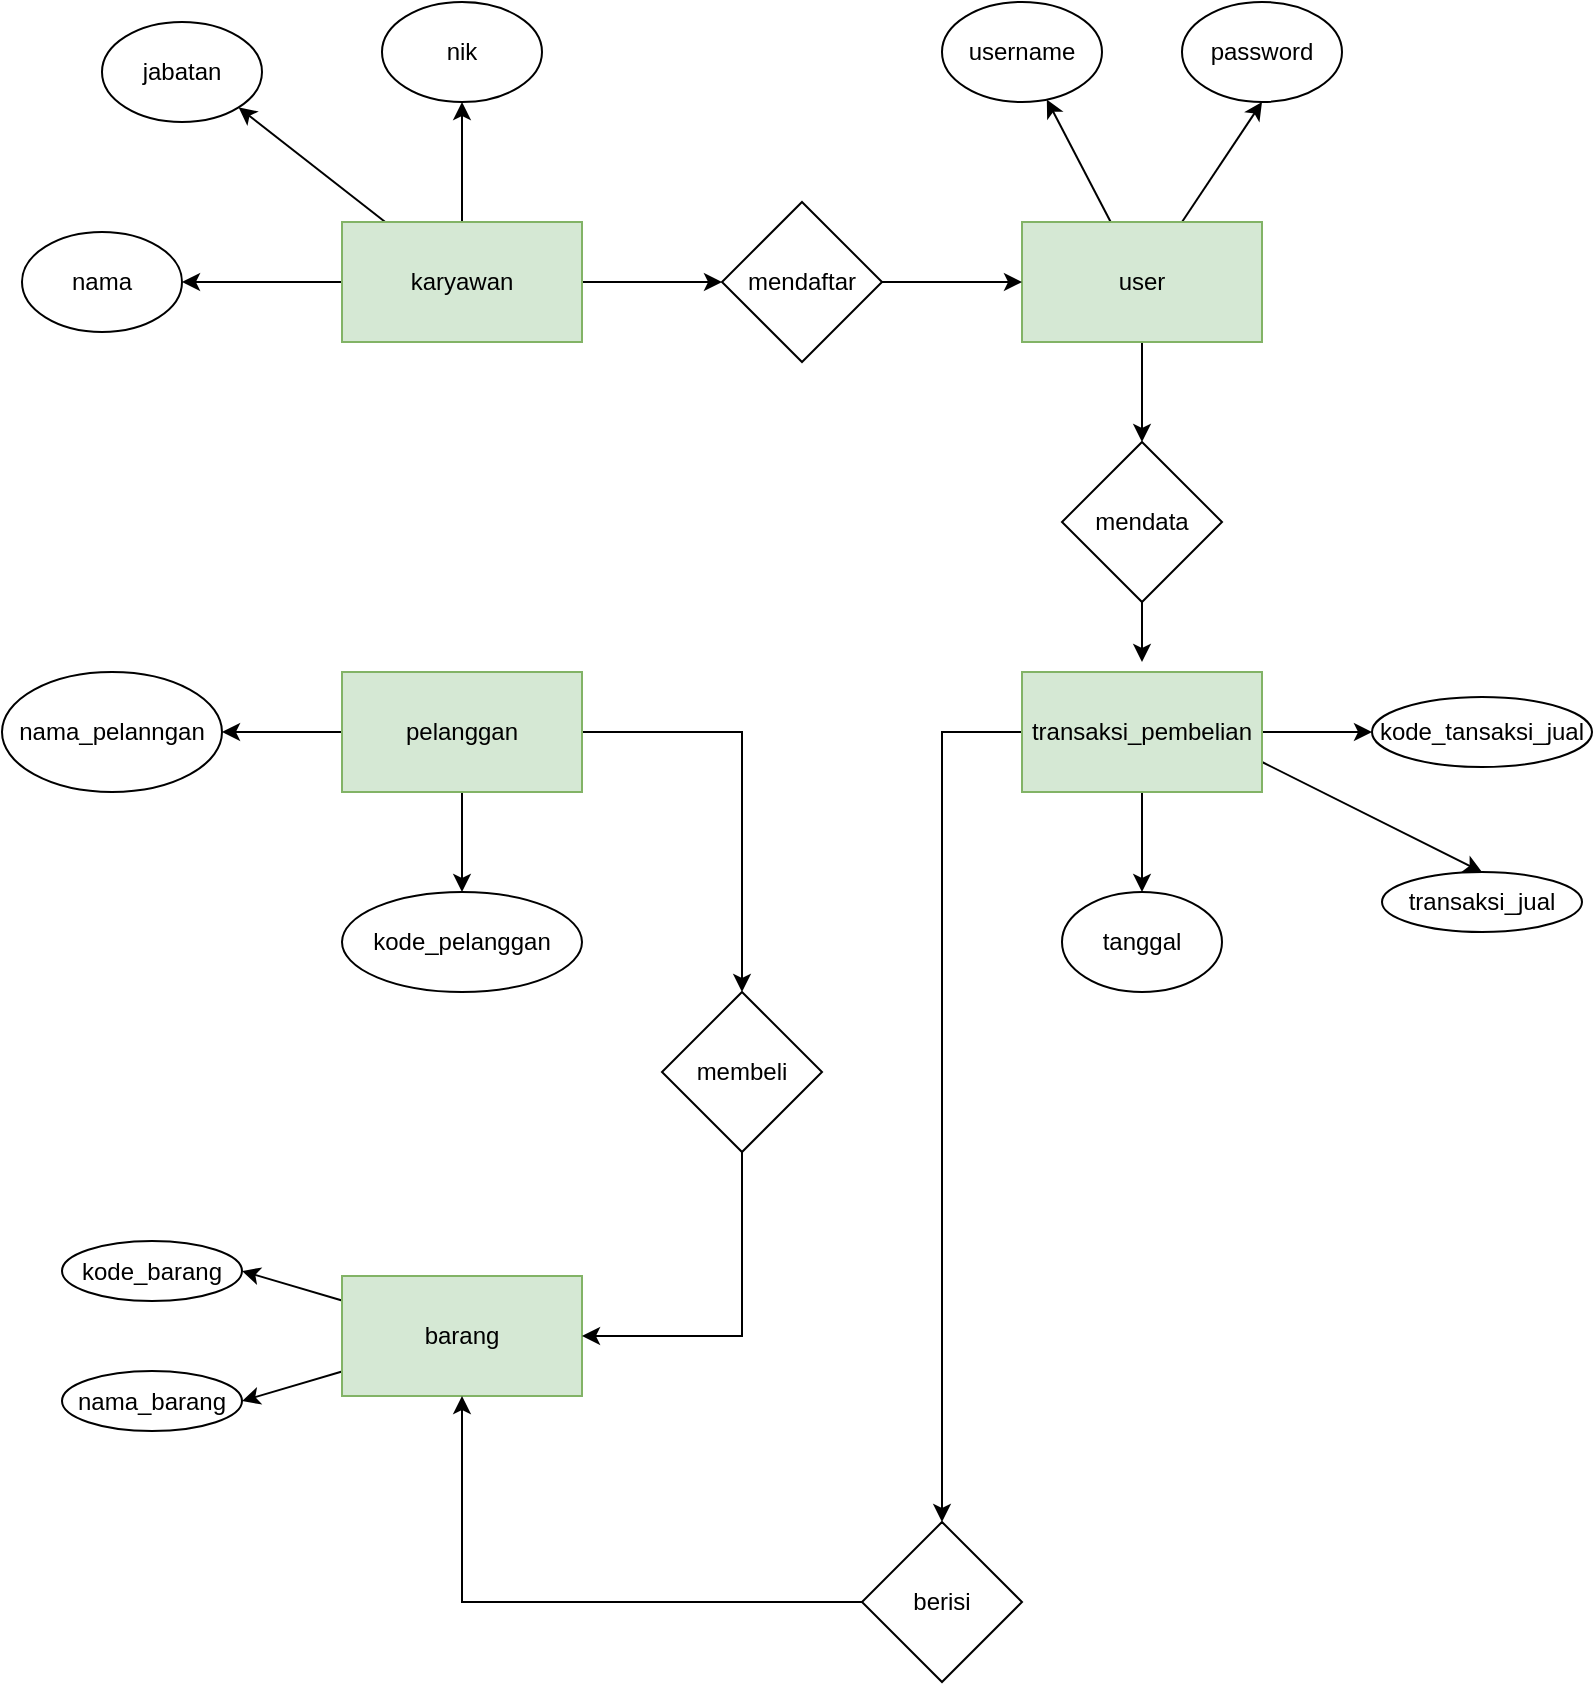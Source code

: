 <mxfile version="20.2.8" type="github">
  <diagram id="R2lEEEUBdFMjLlhIrx00" name="Page-1">
    <mxGraphModel dx="1578" dy="895" grid="1" gridSize="10" guides="1" tooltips="1" connect="1" arrows="1" fold="1" page="1" pageScale="1" pageWidth="850" pageHeight="1100" math="0" shadow="0" extFonts="Permanent Marker^https://fonts.googleapis.com/css?family=Permanent+Marker">
      <root>
        <mxCell id="0" />
        <mxCell id="1" parent="0" />
        <mxCell id="De6JqjMIoli-sQPpnktw-12" style="edgeStyle=none;rounded=0;orthogonalLoop=1;jettySize=auto;html=1;exitX=0;exitY=0.5;exitDx=0;exitDy=0;entryX=1;entryY=0.5;entryDx=0;entryDy=0;strokeColor=default;" edge="1" parent="1" source="De6JqjMIoli-sQPpnktw-1" target="De6JqjMIoli-sQPpnktw-3">
          <mxGeometry relative="1" as="geometry" />
        </mxCell>
        <mxCell id="De6JqjMIoli-sQPpnktw-13" style="edgeStyle=none;rounded=0;orthogonalLoop=1;jettySize=auto;html=1;exitX=0.5;exitY=0;exitDx=0;exitDy=0;entryX=0.5;entryY=1;entryDx=0;entryDy=0;strokeColor=default;" edge="1" parent="1" source="De6JqjMIoli-sQPpnktw-1" target="De6JqjMIoli-sQPpnktw-2">
          <mxGeometry relative="1" as="geometry" />
        </mxCell>
        <mxCell id="De6JqjMIoli-sQPpnktw-14" style="edgeStyle=none;rounded=0;orthogonalLoop=1;jettySize=auto;html=1;entryX=1;entryY=1;entryDx=0;entryDy=0;strokeColor=default;" edge="1" parent="1" source="De6JqjMIoli-sQPpnktw-1" target="De6JqjMIoli-sQPpnktw-4">
          <mxGeometry relative="1" as="geometry" />
        </mxCell>
        <mxCell id="De6JqjMIoli-sQPpnktw-36" style="edgeStyle=none;rounded=0;orthogonalLoop=1;jettySize=auto;html=1;exitX=1;exitY=0.5;exitDx=0;exitDy=0;entryX=0;entryY=0.5;entryDx=0;entryDy=0;strokeColor=default;" edge="1" parent="1" source="De6JqjMIoli-sQPpnktw-1" target="De6JqjMIoli-sQPpnktw-35">
          <mxGeometry relative="1" as="geometry" />
        </mxCell>
        <mxCell id="De6JqjMIoli-sQPpnktw-1" value="karyawan" style="rounded=0;whiteSpace=wrap;html=1;fillColor=#d5e8d4;strokeColor=#82b366;" vertex="1" parent="1">
          <mxGeometry x="199" y="150" width="120" height="60" as="geometry" />
        </mxCell>
        <mxCell id="De6JqjMIoli-sQPpnktw-2" value="nik" style="ellipse;whiteSpace=wrap;html=1;" vertex="1" parent="1">
          <mxGeometry x="219" y="40" width="80" height="50" as="geometry" />
        </mxCell>
        <mxCell id="De6JqjMIoli-sQPpnktw-3" value="nama" style="ellipse;whiteSpace=wrap;html=1;" vertex="1" parent="1">
          <mxGeometry x="39" y="155" width="80" height="50" as="geometry" />
        </mxCell>
        <mxCell id="De6JqjMIoli-sQPpnktw-4" value="jabatan" style="ellipse;whiteSpace=wrap;html=1;" vertex="1" parent="1">
          <mxGeometry x="79" y="50" width="80" height="50" as="geometry" />
        </mxCell>
        <mxCell id="De6JqjMIoli-sQPpnktw-18" style="edgeStyle=none;rounded=0;orthogonalLoop=1;jettySize=auto;html=1;entryX=1;entryY=0.5;entryDx=0;entryDy=0;strokeColor=default;" edge="1" parent="1" source="De6JqjMIoli-sQPpnktw-15" target="De6JqjMIoli-sQPpnktw-16">
          <mxGeometry relative="1" as="geometry" />
        </mxCell>
        <mxCell id="De6JqjMIoli-sQPpnktw-19" style="edgeStyle=none;rounded=0;orthogonalLoop=1;jettySize=auto;html=1;exitX=0.5;exitY=1;exitDx=0;exitDy=0;entryX=0.5;entryY=0;entryDx=0;entryDy=0;strokeColor=default;" edge="1" parent="1" source="De6JqjMIoli-sQPpnktw-15" target="De6JqjMIoli-sQPpnktw-17">
          <mxGeometry relative="1" as="geometry" />
        </mxCell>
        <mxCell id="De6JqjMIoli-sQPpnktw-47" style="edgeStyle=none;rounded=0;orthogonalLoop=1;jettySize=auto;html=1;strokeColor=default;" edge="1" parent="1" source="De6JqjMIoli-sQPpnktw-15" target="De6JqjMIoli-sQPpnktw-46">
          <mxGeometry relative="1" as="geometry">
            <Array as="points">
              <mxPoint x="399" y="405" />
            </Array>
          </mxGeometry>
        </mxCell>
        <mxCell id="De6JqjMIoli-sQPpnktw-15" value="pelanggan" style="rounded=0;whiteSpace=wrap;html=1;fillColor=#d5e8d4;strokeColor=#82b366;" vertex="1" parent="1">
          <mxGeometry x="199" y="375" width="120" height="60" as="geometry" />
        </mxCell>
        <mxCell id="De6JqjMIoli-sQPpnktw-16" value="nama_pelanngan" style="ellipse;whiteSpace=wrap;html=1;" vertex="1" parent="1">
          <mxGeometry x="29" y="375" width="110" height="60" as="geometry" />
        </mxCell>
        <mxCell id="De6JqjMIoli-sQPpnktw-17" value="kode_pelanggan" style="ellipse;whiteSpace=wrap;html=1;" vertex="1" parent="1">
          <mxGeometry x="199" y="485" width="120" height="50" as="geometry" />
        </mxCell>
        <mxCell id="De6JqjMIoli-sQPpnktw-23" style="edgeStyle=none;rounded=0;orthogonalLoop=1;jettySize=auto;html=1;strokeColor=default;" edge="1" parent="1" source="De6JqjMIoli-sQPpnktw-20" target="De6JqjMIoli-sQPpnktw-21">
          <mxGeometry relative="1" as="geometry" />
        </mxCell>
        <mxCell id="De6JqjMIoli-sQPpnktw-24" style="edgeStyle=none;rounded=0;orthogonalLoop=1;jettySize=auto;html=1;entryX=0.5;entryY=1;entryDx=0;entryDy=0;strokeColor=default;" edge="1" parent="1" source="De6JqjMIoli-sQPpnktw-20" target="De6JqjMIoli-sQPpnktw-22">
          <mxGeometry relative="1" as="geometry" />
        </mxCell>
        <mxCell id="De6JqjMIoli-sQPpnktw-42" style="edgeStyle=none;rounded=0;orthogonalLoop=1;jettySize=auto;html=1;entryX=0.5;entryY=0;entryDx=0;entryDy=0;strokeColor=default;" edge="1" parent="1" source="De6JqjMIoli-sQPpnktw-20" target="De6JqjMIoli-sQPpnktw-41">
          <mxGeometry relative="1" as="geometry" />
        </mxCell>
        <mxCell id="De6JqjMIoli-sQPpnktw-20" value="user" style="rounded=0;whiteSpace=wrap;html=1;fillColor=#d5e8d4;strokeColor=#82b366;" vertex="1" parent="1">
          <mxGeometry x="539" y="150" width="120" height="60" as="geometry" />
        </mxCell>
        <mxCell id="De6JqjMIoli-sQPpnktw-21" value="username" style="ellipse;whiteSpace=wrap;html=1;" vertex="1" parent="1">
          <mxGeometry x="499" y="40" width="80" height="50" as="geometry" />
        </mxCell>
        <mxCell id="De6JqjMIoli-sQPpnktw-22" value="password" style="ellipse;whiteSpace=wrap;html=1;" vertex="1" parent="1">
          <mxGeometry x="619" y="40" width="80" height="50" as="geometry" />
        </mxCell>
        <mxCell id="De6JqjMIoli-sQPpnktw-29" style="edgeStyle=none;rounded=0;orthogonalLoop=1;jettySize=auto;html=1;entryX=0;entryY=0.5;entryDx=0;entryDy=0;strokeColor=default;" edge="1" parent="1" source="De6JqjMIoli-sQPpnktw-25" target="De6JqjMIoli-sQPpnktw-27">
          <mxGeometry relative="1" as="geometry" />
        </mxCell>
        <mxCell id="De6JqjMIoli-sQPpnktw-30" style="edgeStyle=none;rounded=0;orthogonalLoop=1;jettySize=auto;html=1;entryX=0.5;entryY=0;entryDx=0;entryDy=0;strokeColor=default;" edge="1" parent="1" source="De6JqjMIoli-sQPpnktw-25" target="De6JqjMIoli-sQPpnktw-26">
          <mxGeometry relative="1" as="geometry" />
        </mxCell>
        <mxCell id="De6JqjMIoli-sQPpnktw-31" style="edgeStyle=none;rounded=0;orthogonalLoop=1;jettySize=auto;html=1;exitX=1;exitY=0.75;exitDx=0;exitDy=0;entryX=0.5;entryY=0;entryDx=0;entryDy=0;strokeColor=default;" edge="1" parent="1" source="De6JqjMIoli-sQPpnktw-25" target="De6JqjMIoli-sQPpnktw-28">
          <mxGeometry relative="1" as="geometry" />
        </mxCell>
        <mxCell id="De6JqjMIoli-sQPpnktw-50" style="edgeStyle=none;rounded=0;orthogonalLoop=1;jettySize=auto;html=1;exitX=0;exitY=0.5;exitDx=0;exitDy=0;entryX=0.5;entryY=0;entryDx=0;entryDy=0;strokeColor=default;" edge="1" parent="1" source="De6JqjMIoli-sQPpnktw-25" target="De6JqjMIoli-sQPpnktw-49">
          <mxGeometry relative="1" as="geometry">
            <Array as="points">
              <mxPoint x="499" y="405" />
            </Array>
          </mxGeometry>
        </mxCell>
        <mxCell id="De6JqjMIoli-sQPpnktw-25" value="transaksi_pembelian" style="rounded=0;whiteSpace=wrap;html=1;fillColor=#d5e8d4;strokeColor=#82b366;" vertex="1" parent="1">
          <mxGeometry x="539" y="375" width="120" height="60" as="geometry" />
        </mxCell>
        <mxCell id="De6JqjMIoli-sQPpnktw-26" value="tanggal" style="ellipse;whiteSpace=wrap;html=1;" vertex="1" parent="1">
          <mxGeometry x="559" y="485" width="80" height="50" as="geometry" />
        </mxCell>
        <mxCell id="De6JqjMIoli-sQPpnktw-27" value="kode_tansaksi_jual" style="ellipse;whiteSpace=wrap;html=1;" vertex="1" parent="1">
          <mxGeometry x="714" y="387.5" width="110" height="35" as="geometry" />
        </mxCell>
        <mxCell id="De6JqjMIoli-sQPpnktw-28" value="transaksi_jual" style="ellipse;whiteSpace=wrap;html=1;" vertex="1" parent="1">
          <mxGeometry x="719" y="475" width="100" height="30" as="geometry" />
        </mxCell>
        <mxCell id="De6JqjMIoli-sQPpnktw-44" style="edgeStyle=none;rounded=0;orthogonalLoop=1;jettySize=auto;html=1;entryX=1;entryY=0.5;entryDx=0;entryDy=0;strokeColor=default;" edge="1" parent="1" source="De6JqjMIoli-sQPpnktw-32" target="De6JqjMIoli-sQPpnktw-34">
          <mxGeometry relative="1" as="geometry" />
        </mxCell>
        <mxCell id="De6JqjMIoli-sQPpnktw-45" style="edgeStyle=none;rounded=0;orthogonalLoop=1;jettySize=auto;html=1;entryX=1;entryY=0.5;entryDx=0;entryDy=0;strokeColor=default;" edge="1" parent="1" source="De6JqjMIoli-sQPpnktw-32" target="De6JqjMIoli-sQPpnktw-33">
          <mxGeometry relative="1" as="geometry" />
        </mxCell>
        <mxCell id="De6JqjMIoli-sQPpnktw-32" value="barang" style="rounded=0;whiteSpace=wrap;html=1;fillColor=#d5e8d4;strokeColor=#82b366;" vertex="1" parent="1">
          <mxGeometry x="199" y="677" width="120" height="60" as="geometry" />
        </mxCell>
        <mxCell id="De6JqjMIoli-sQPpnktw-33" value="kode_barang" style="ellipse;whiteSpace=wrap;html=1;" vertex="1" parent="1">
          <mxGeometry x="59" y="659.5" width="90" height="30" as="geometry" />
        </mxCell>
        <mxCell id="De6JqjMIoli-sQPpnktw-34" value="nama_barang" style="ellipse;whiteSpace=wrap;html=1;" vertex="1" parent="1">
          <mxGeometry x="59" y="724.5" width="90" height="30" as="geometry" />
        </mxCell>
        <mxCell id="De6JqjMIoli-sQPpnktw-37" style="edgeStyle=none;rounded=0;orthogonalLoop=1;jettySize=auto;html=1;exitX=1;exitY=0.5;exitDx=0;exitDy=0;entryX=0;entryY=0.5;entryDx=0;entryDy=0;strokeColor=default;" edge="1" parent="1" source="De6JqjMIoli-sQPpnktw-35" target="De6JqjMIoli-sQPpnktw-20">
          <mxGeometry relative="1" as="geometry" />
        </mxCell>
        <mxCell id="De6JqjMIoli-sQPpnktw-35" value="mendaftar" style="rhombus;whiteSpace=wrap;html=1;" vertex="1" parent="1">
          <mxGeometry x="389" y="140" width="80" height="80" as="geometry" />
        </mxCell>
        <mxCell id="De6JqjMIoli-sQPpnktw-43" style="edgeStyle=none;rounded=0;orthogonalLoop=1;jettySize=auto;html=1;strokeColor=default;" edge="1" parent="1" source="De6JqjMIoli-sQPpnktw-41">
          <mxGeometry relative="1" as="geometry">
            <mxPoint x="599" y="370" as="targetPoint" />
          </mxGeometry>
        </mxCell>
        <mxCell id="De6JqjMIoli-sQPpnktw-41" value="mendata" style="rhombus;whiteSpace=wrap;html=1;" vertex="1" parent="1">
          <mxGeometry x="559" y="260" width="80" height="80" as="geometry" />
        </mxCell>
        <mxCell id="De6JqjMIoli-sQPpnktw-48" style="edgeStyle=none;rounded=0;orthogonalLoop=1;jettySize=auto;html=1;entryX=1;entryY=0.5;entryDx=0;entryDy=0;strokeColor=default;" edge="1" parent="1" source="De6JqjMIoli-sQPpnktw-46" target="De6JqjMIoli-sQPpnktw-32">
          <mxGeometry relative="1" as="geometry">
            <Array as="points">
              <mxPoint x="399" y="707" />
            </Array>
          </mxGeometry>
        </mxCell>
        <mxCell id="De6JqjMIoli-sQPpnktw-46" value="membeli" style="rhombus;whiteSpace=wrap;html=1;" vertex="1" parent="1">
          <mxGeometry x="359" y="535" width="80" height="80" as="geometry" />
        </mxCell>
        <mxCell id="De6JqjMIoli-sQPpnktw-51" style="edgeStyle=none;rounded=0;orthogonalLoop=1;jettySize=auto;html=1;entryX=0.5;entryY=1;entryDx=0;entryDy=0;strokeColor=default;" edge="1" parent="1" source="De6JqjMIoli-sQPpnktw-49" target="De6JqjMIoli-sQPpnktw-32">
          <mxGeometry relative="1" as="geometry">
            <Array as="points">
              <mxPoint x="259" y="840" />
            </Array>
          </mxGeometry>
        </mxCell>
        <mxCell id="De6JqjMIoli-sQPpnktw-49" value="berisi" style="rhombus;whiteSpace=wrap;html=1;" vertex="1" parent="1">
          <mxGeometry x="459" y="800" width="80" height="80" as="geometry" />
        </mxCell>
      </root>
    </mxGraphModel>
  </diagram>
</mxfile>
